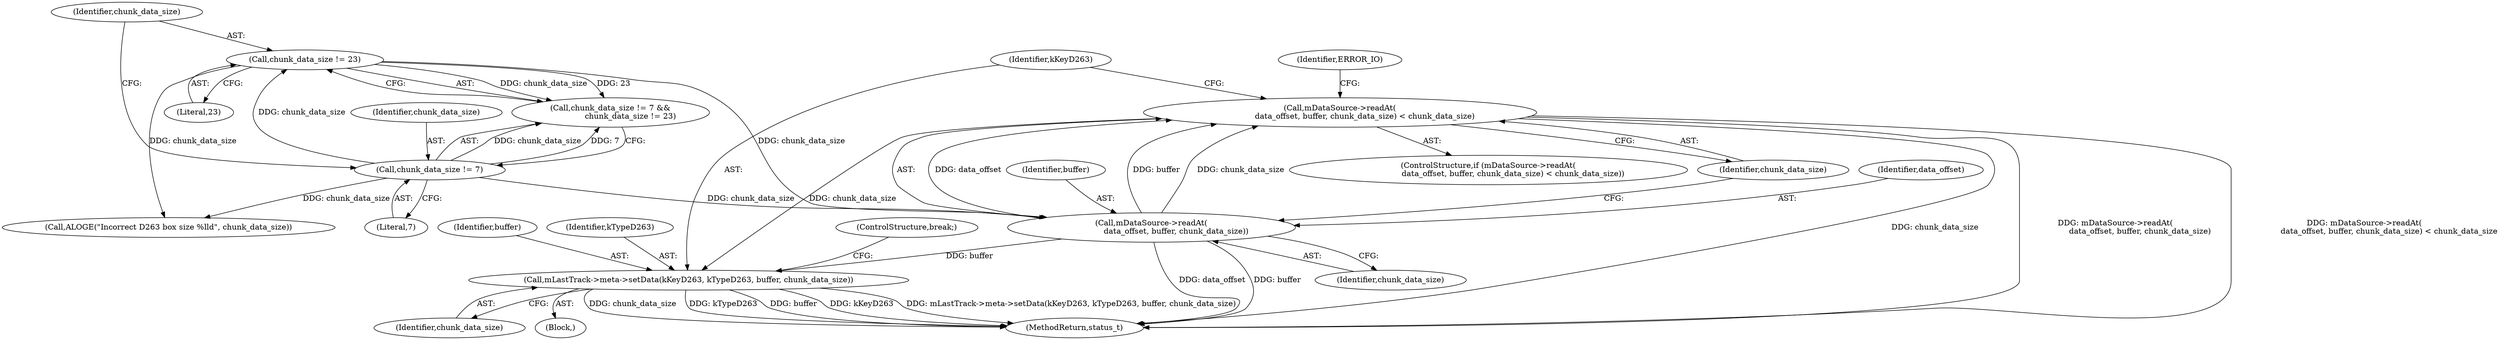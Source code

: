 digraph "0_Android_f4a88c8ed4f8186b3d6e2852993e063fc33ff231@API" {
"1002209" [label="(Call,mDataSource->readAt(\n                    data_offset, buffer, chunk_data_size) < chunk_data_size)"];
"1002210" [label="(Call,mDataSource->readAt(\n                    data_offset, buffer, chunk_data_size))"];
"1002199" [label="(Call,chunk_data_size != 23)"];
"1002196" [label="(Call,chunk_data_size != 7)"];
"1002218" [label="(Call,mLastTrack->meta->setData(kKeyD263, kTypeD263, buffer, chunk_data_size))"];
"1002197" [label="(Identifier,chunk_data_size)"];
"1002223" [label="(ControlStructure,break;)"];
"1002211" [label="(Identifier,data_offset)"];
"1002221" [label="(Identifier,buffer)"];
"1002195" [label="(Call,chunk_data_size != 7 &&\n                chunk_data_size != 23)"];
"1002222" [label="(Identifier,chunk_data_size)"];
"1002214" [label="(Identifier,chunk_data_size)"];
"1002217" [label="(Identifier,ERROR_IO)"];
"1002213" [label="(Identifier,chunk_data_size)"];
"1002198" [label="(Literal,7)"];
"1002210" [label="(Call,mDataSource->readAt(\n                    data_offset, buffer, chunk_data_size))"];
"1002220" [label="(Identifier,kTypeD263)"];
"1002212" [label="(Identifier,buffer)"];
"1002218" [label="(Call,mLastTrack->meta->setData(kKeyD263, kTypeD263, buffer, chunk_data_size))"];
"1002208" [label="(ControlStructure,if (mDataSource->readAt(\n                    data_offset, buffer, chunk_data_size) < chunk_data_size))"];
"1002200" [label="(Identifier,chunk_data_size)"];
"1002199" [label="(Call,chunk_data_size != 23)"];
"1002196" [label="(Call,chunk_data_size != 7)"];
"1002219" [label="(Identifier,kKeyD263)"];
"1002188" [label="(Block,)"];
"1002209" [label="(Call,mDataSource->readAt(\n                    data_offset, buffer, chunk_data_size) < chunk_data_size)"];
"1002911" [label="(MethodReturn,status_t)"];
"1002203" [label="(Call,ALOGE(\"Incorrect D263 box size %lld\", chunk_data_size))"];
"1002201" [label="(Literal,23)"];
"1002209" -> "1002208"  [label="AST: "];
"1002209" -> "1002214"  [label="CFG: "];
"1002210" -> "1002209"  [label="AST: "];
"1002214" -> "1002209"  [label="AST: "];
"1002217" -> "1002209"  [label="CFG: "];
"1002219" -> "1002209"  [label="CFG: "];
"1002209" -> "1002911"  [label="DDG: chunk_data_size"];
"1002209" -> "1002911"  [label="DDG: mDataSource->readAt(\n                    data_offset, buffer, chunk_data_size)"];
"1002209" -> "1002911"  [label="DDG: mDataSource->readAt(\n                    data_offset, buffer, chunk_data_size) < chunk_data_size"];
"1002210" -> "1002209"  [label="DDG: data_offset"];
"1002210" -> "1002209"  [label="DDG: buffer"];
"1002210" -> "1002209"  [label="DDG: chunk_data_size"];
"1002209" -> "1002218"  [label="DDG: chunk_data_size"];
"1002210" -> "1002213"  [label="CFG: "];
"1002211" -> "1002210"  [label="AST: "];
"1002212" -> "1002210"  [label="AST: "];
"1002213" -> "1002210"  [label="AST: "];
"1002214" -> "1002210"  [label="CFG: "];
"1002210" -> "1002911"  [label="DDG: data_offset"];
"1002210" -> "1002911"  [label="DDG: buffer"];
"1002199" -> "1002210"  [label="DDG: chunk_data_size"];
"1002196" -> "1002210"  [label="DDG: chunk_data_size"];
"1002210" -> "1002218"  [label="DDG: buffer"];
"1002199" -> "1002195"  [label="AST: "];
"1002199" -> "1002201"  [label="CFG: "];
"1002200" -> "1002199"  [label="AST: "];
"1002201" -> "1002199"  [label="AST: "];
"1002195" -> "1002199"  [label="CFG: "];
"1002199" -> "1002195"  [label="DDG: chunk_data_size"];
"1002199" -> "1002195"  [label="DDG: 23"];
"1002196" -> "1002199"  [label="DDG: chunk_data_size"];
"1002199" -> "1002203"  [label="DDG: chunk_data_size"];
"1002196" -> "1002195"  [label="AST: "];
"1002196" -> "1002198"  [label="CFG: "];
"1002197" -> "1002196"  [label="AST: "];
"1002198" -> "1002196"  [label="AST: "];
"1002200" -> "1002196"  [label="CFG: "];
"1002195" -> "1002196"  [label="CFG: "];
"1002196" -> "1002195"  [label="DDG: chunk_data_size"];
"1002196" -> "1002195"  [label="DDG: 7"];
"1002196" -> "1002203"  [label="DDG: chunk_data_size"];
"1002218" -> "1002188"  [label="AST: "];
"1002218" -> "1002222"  [label="CFG: "];
"1002219" -> "1002218"  [label="AST: "];
"1002220" -> "1002218"  [label="AST: "];
"1002221" -> "1002218"  [label="AST: "];
"1002222" -> "1002218"  [label="AST: "];
"1002223" -> "1002218"  [label="CFG: "];
"1002218" -> "1002911"  [label="DDG: chunk_data_size"];
"1002218" -> "1002911"  [label="DDG: kTypeD263"];
"1002218" -> "1002911"  [label="DDG: buffer"];
"1002218" -> "1002911"  [label="DDG: kKeyD263"];
"1002218" -> "1002911"  [label="DDG: mLastTrack->meta->setData(kKeyD263, kTypeD263, buffer, chunk_data_size)"];
}

